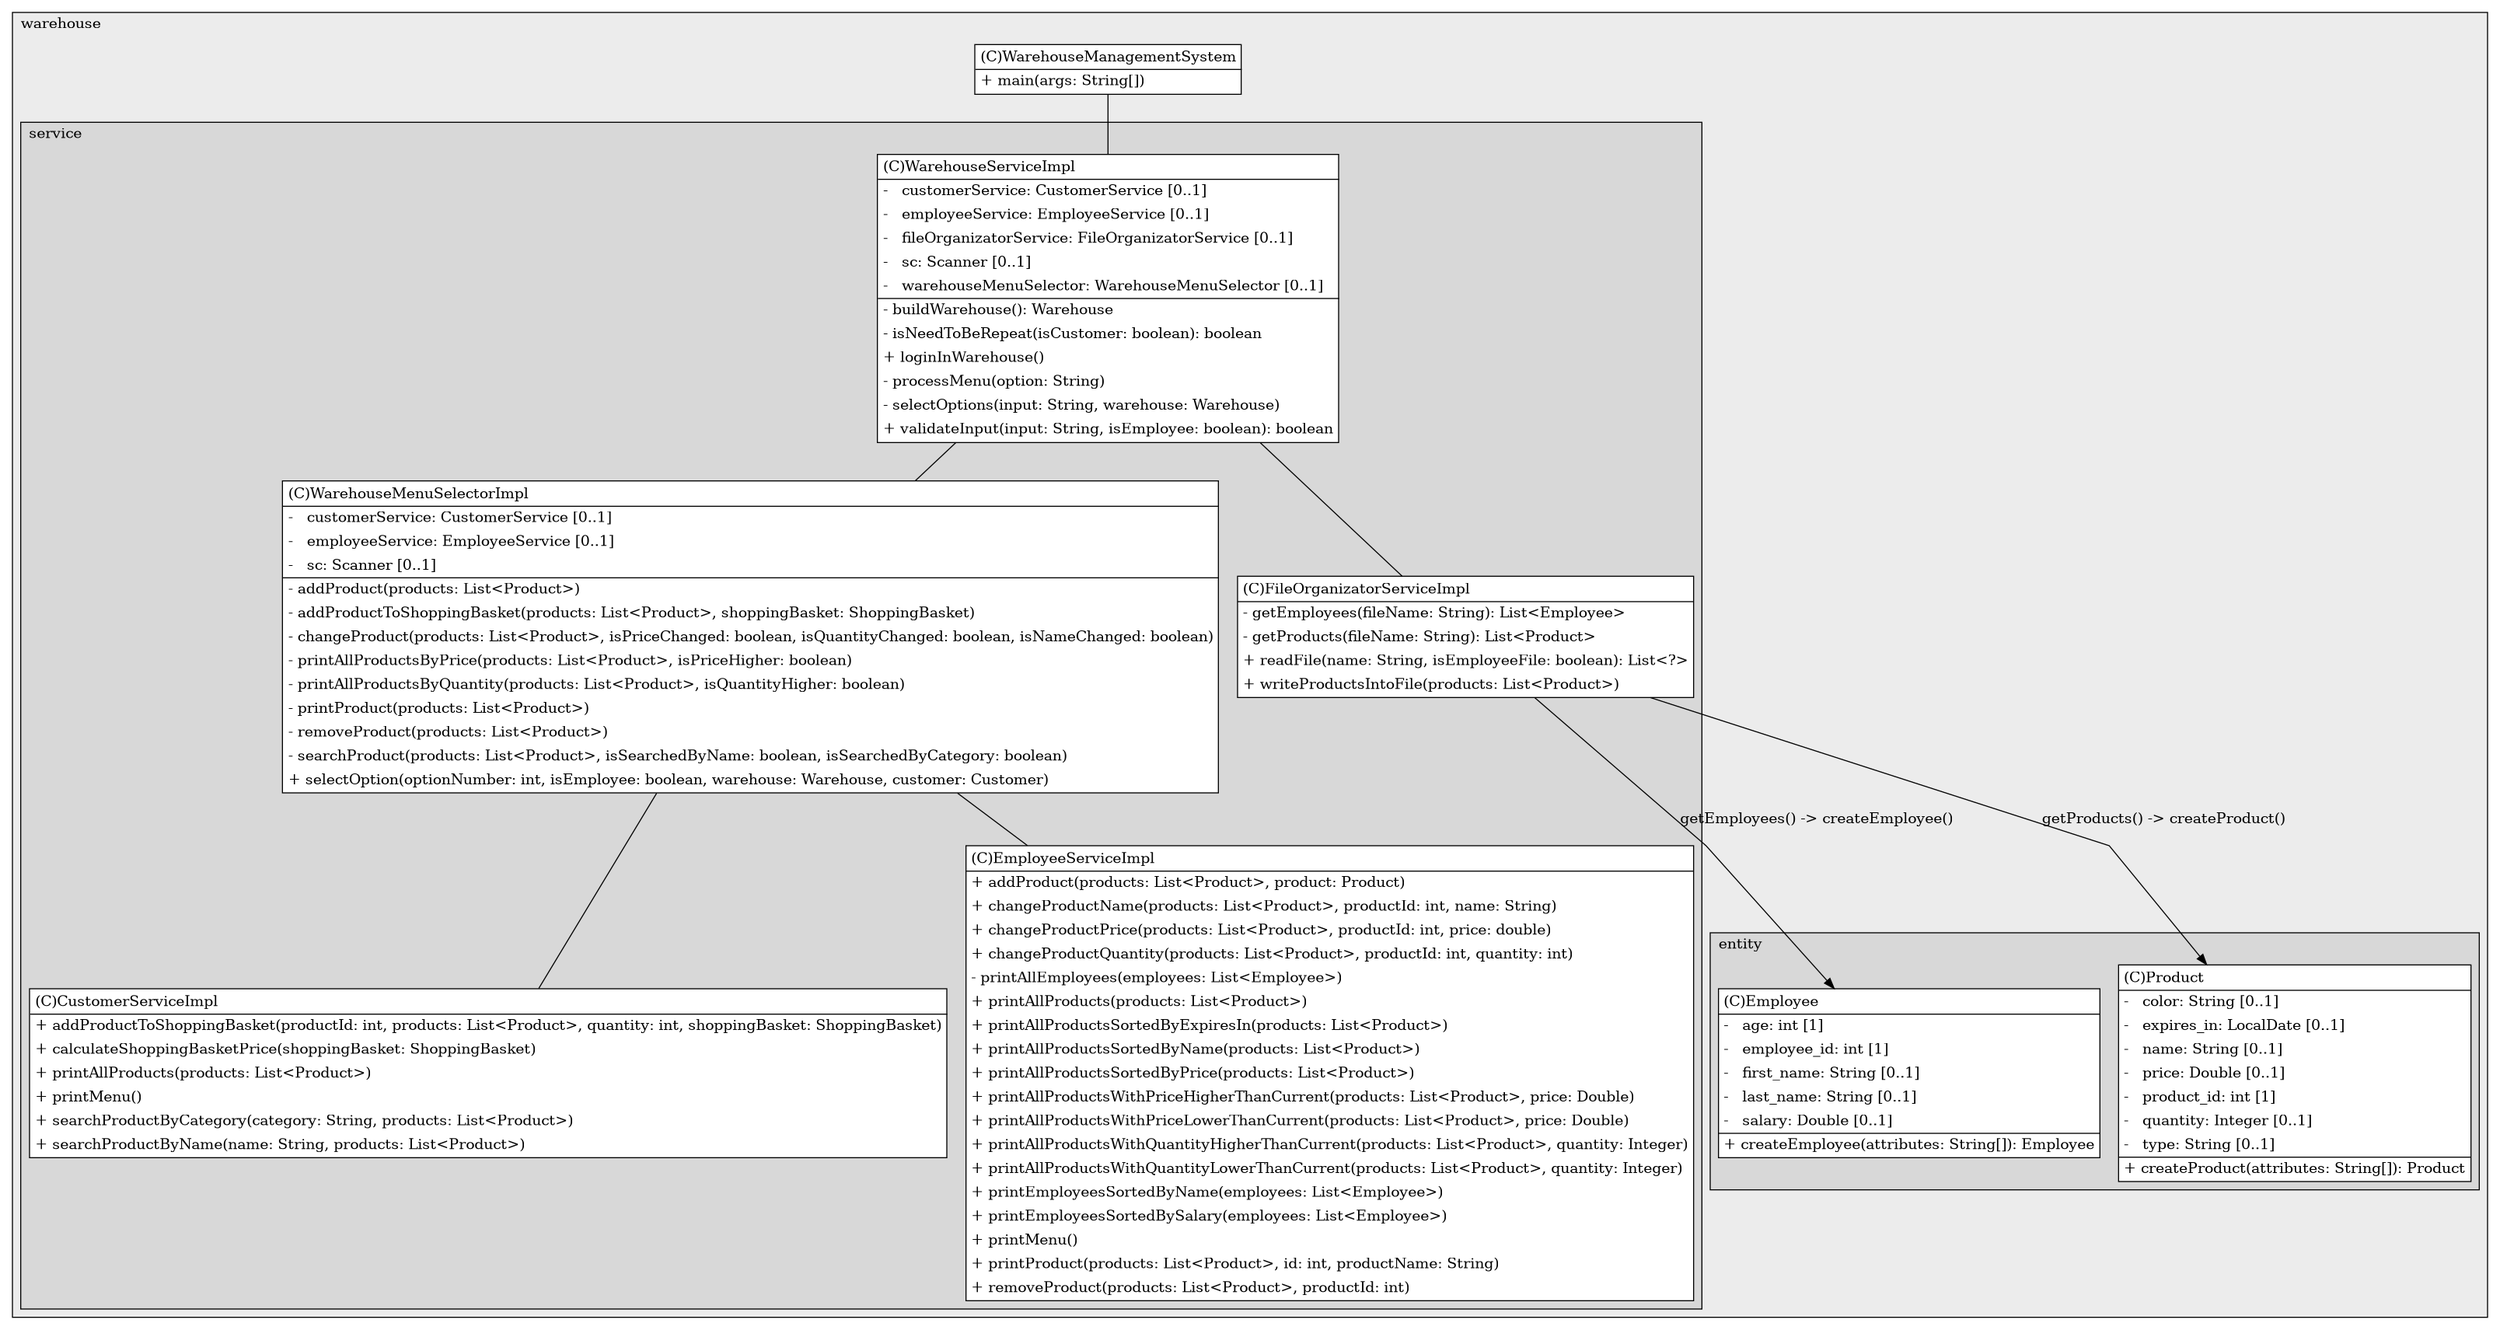 @startuml

/' diagram meta data start
config=StructureConfiguration;
{
  "projectClassification": {
    "searchMode": "OpenProject", // OpenProject, AllProjects
    "includedProjects": "",
    "pathEndKeywords": "*.impl",
    "isClientPath": "",
    "isClientName": "",
    "isTestPath": "",
    "isTestName": "",
    "isMappingPath": "",
    "isMappingName": "",
    "isDataAccessPath": "",
    "isDataAccessName": "",
    "isDataStructurePath": "",
    "isDataStructureName": "",
    "isInterfaceStructuresPath": "",
    "isInterfaceStructuresName": "",
    "isEntryPointPath": "",
    "isEntryPointName": "",
    "treatFinalFieldsAsMandatory": false
  },
  "graphRestriction": {
    "classPackageExcludeFilter": "",
    "classPackageIncludeFilter": "",
    "classNameExcludeFilter": "",
    "classNameIncludeFilter": "",
    "methodNameExcludeFilter": "",
    "methodNameIncludeFilter": "",
    "removeByInheritance": "", // inheritance/annotation based filtering is done in a second step
    "removeByAnnotation": "",
    "removeByClassPackage": "", // cleanup the graph after inheritance/annotation based filtering is done
    "removeByClassName": "",
    "cutMappings": false,
    "cutEnum": true,
    "cutTests": true,
    "cutClient": true,
    "cutDataAccess": false,
    "cutInterfaceStructures": false,
    "cutDataStructures": false,
    "cutGetterAndSetter": true,
    "cutConstructors": true
  },
  "graphTraversal": {
    "forwardDepth": 6,
    "backwardDepth": 6,
    "classPackageExcludeFilter": "",
    "classPackageIncludeFilter": "",
    "classNameExcludeFilter": "",
    "classNameIncludeFilter": "",
    "methodNameExcludeFilter": "",
    "methodNameIncludeFilter": "",
    "hideMappings": false,
    "hideDataStructures": false,
    "hidePrivateMethods": true,
    "hideInterfaceCalls": true, // indirection: implementation -> interface (is hidden) -> implementation
    "onlyShowApplicationEntryPoints": false, // root node is included
    "useMethodCallsForStructureDiagram": "ForwardOnly" // ForwardOnly, BothDirections, No
  },
  "details": {
    "aggregation": "GroupByClass", // ByClass, GroupByClass, None
    "showClassGenericTypes": true,
    "showMethods": true,
    "showMethodParameterNames": true,
    "showMethodParameterTypes": true,
    "showMethodReturnType": true,
    "showPackageLevels": 2,
    "showDetailedClassStructure": true
  },
  "rootClass": "com.warehouse.WarehouseManagementSystem",
  "extensionCallbackMethod": "" // qualified.class.name#methodName - signature: public static String method(String)
}
diagram meta data end '/



digraph g {
    rankdir="TB"
    splines=polyline
    

'nodes 
subgraph cluster_1997587773 { 
   	label=warehouse
	labeljust=l
	fillcolor="#ececec"
	style=filled
   
   WarehouseManagementSystem1714676374[
	label=<<TABLE BORDER="1" CELLBORDER="0" CELLPADDING="4" CELLSPACING="0">
<TR><TD ALIGN="LEFT" >(C)WarehouseManagementSystem</TD></TR>
<HR/>
<TR><TD ALIGN="LEFT" >+ main(args: String[])</TD></TR>
</TABLE>>
	style=filled
	margin=0
	shape=plaintext
	fillcolor="#FFFFFF"
];

subgraph cluster_1141924214 { 
   	label=service
	labeljust=l
	fillcolor="#d8d8d8"
	style=filled
   
   CustomerServiceImpl301677731[
	label=<<TABLE BORDER="1" CELLBORDER="0" CELLPADDING="4" CELLSPACING="0">
<TR><TD ALIGN="LEFT" >(C)CustomerServiceImpl</TD></TR>
<HR/>
<TR><TD ALIGN="LEFT" >+ addProductToShoppingBasket(productId: int, products: List&lt;Product&gt;, quantity: int, shoppingBasket: ShoppingBasket)</TD></TR>
<TR><TD ALIGN="LEFT" >+ calculateShoppingBasketPrice(shoppingBasket: ShoppingBasket)</TD></TR>
<TR><TD ALIGN="LEFT" >+ printAllProducts(products: List&lt;Product&gt;)</TD></TR>
<TR><TD ALIGN="LEFT" >+ printMenu()</TD></TR>
<TR><TD ALIGN="LEFT" >+ searchProductByCategory(category: String, products: List&lt;Product&gt;)</TD></TR>
<TR><TD ALIGN="LEFT" >+ searchProductByName(name: String, products: List&lt;Product&gt;)</TD></TR>
</TABLE>>
	style=filled
	margin=0
	shape=plaintext
	fillcolor="#FFFFFF"
];

EmployeeServiceImpl301677731[
	label=<<TABLE BORDER="1" CELLBORDER="0" CELLPADDING="4" CELLSPACING="0">
<TR><TD ALIGN="LEFT" >(C)EmployeeServiceImpl</TD></TR>
<HR/>
<TR><TD ALIGN="LEFT" >+ addProduct(products: List&lt;Product&gt;, product: Product)</TD></TR>
<TR><TD ALIGN="LEFT" >+ changeProductName(products: List&lt;Product&gt;, productId: int, name: String)</TD></TR>
<TR><TD ALIGN="LEFT" >+ changeProductPrice(products: List&lt;Product&gt;, productId: int, price: double)</TD></TR>
<TR><TD ALIGN="LEFT" >+ changeProductQuantity(products: List&lt;Product&gt;, productId: int, quantity: int)</TD></TR>
<TR><TD ALIGN="LEFT" >- printAllEmployees(employees: List&lt;Employee&gt;)</TD></TR>
<TR><TD ALIGN="LEFT" >+ printAllProducts(products: List&lt;Product&gt;)</TD></TR>
<TR><TD ALIGN="LEFT" >+ printAllProductsSortedByExpiresIn(products: List&lt;Product&gt;)</TD></TR>
<TR><TD ALIGN="LEFT" >+ printAllProductsSortedByName(products: List&lt;Product&gt;)</TD></TR>
<TR><TD ALIGN="LEFT" >+ printAllProductsSortedByPrice(products: List&lt;Product&gt;)</TD></TR>
<TR><TD ALIGN="LEFT" >+ printAllProductsWithPriceHigherThanCurrent(products: List&lt;Product&gt;, price: Double)</TD></TR>
<TR><TD ALIGN="LEFT" >+ printAllProductsWithPriceLowerThanCurrent(products: List&lt;Product&gt;, price: Double)</TD></TR>
<TR><TD ALIGN="LEFT" >+ printAllProductsWithQuantityHigherThanCurrent(products: List&lt;Product&gt;, quantity: Integer)</TD></TR>
<TR><TD ALIGN="LEFT" >+ printAllProductsWithQuantityLowerThanCurrent(products: List&lt;Product&gt;, quantity: Integer)</TD></TR>
<TR><TD ALIGN="LEFT" >+ printEmployeesSortedByName(employees: List&lt;Employee&gt;)</TD></TR>
<TR><TD ALIGN="LEFT" >+ printEmployeesSortedBySalary(employees: List&lt;Employee&gt;)</TD></TR>
<TR><TD ALIGN="LEFT" >+ printMenu()</TD></TR>
<TR><TD ALIGN="LEFT" >+ printProduct(products: List&lt;Product&gt;, id: int, productName: String)</TD></TR>
<TR><TD ALIGN="LEFT" >+ removeProduct(products: List&lt;Product&gt;, productId: int)</TD></TR>
</TABLE>>
	style=filled
	margin=0
	shape=plaintext
	fillcolor="#FFFFFF"
];

FileOrganizatorServiceImpl301677731[
	label=<<TABLE BORDER="1" CELLBORDER="0" CELLPADDING="4" CELLSPACING="0">
<TR><TD ALIGN="LEFT" >(C)FileOrganizatorServiceImpl</TD></TR>
<HR/>
<TR><TD ALIGN="LEFT" >- getEmployees(fileName: String): List&lt;Employee&gt;</TD></TR>
<TR><TD ALIGN="LEFT" >- getProducts(fileName: String): List&lt;Product&gt;</TD></TR>
<TR><TD ALIGN="LEFT" >+ readFile(name: String, isEmployeeFile: boolean): List&lt;?&gt;</TD></TR>
<TR><TD ALIGN="LEFT" >+ writeProductsIntoFile(products: List&lt;Product&gt;)</TD></TR>
</TABLE>>
	style=filled
	margin=0
	shape=plaintext
	fillcolor="#FFFFFF"
];

WarehouseMenuSelectorImpl301677731[
	label=<<TABLE BORDER="1" CELLBORDER="0" CELLPADDING="4" CELLSPACING="0">
<TR><TD ALIGN="LEFT" >(C)WarehouseMenuSelectorImpl</TD></TR>
<HR/>
<TR><TD ALIGN="LEFT" >-   customerService: CustomerService [0..1]</TD></TR>
<TR><TD ALIGN="LEFT" >-   employeeService: EmployeeService [0..1]</TD></TR>
<TR><TD ALIGN="LEFT" >-   sc: Scanner [0..1]</TD></TR>
<HR/>
<TR><TD ALIGN="LEFT" >- addProduct(products: List&lt;Product&gt;)</TD></TR>
<TR><TD ALIGN="LEFT" >- addProductToShoppingBasket(products: List&lt;Product&gt;, shoppingBasket: ShoppingBasket)</TD></TR>
<TR><TD ALIGN="LEFT" >- changeProduct(products: List&lt;Product&gt;, isPriceChanged: boolean, isQuantityChanged: boolean, isNameChanged: boolean)</TD></TR>
<TR><TD ALIGN="LEFT" >- printAllProductsByPrice(products: List&lt;Product&gt;, isPriceHigher: boolean)</TD></TR>
<TR><TD ALIGN="LEFT" >- printAllProductsByQuantity(products: List&lt;Product&gt;, isQuantityHigher: boolean)</TD></TR>
<TR><TD ALIGN="LEFT" >- printProduct(products: List&lt;Product&gt;)</TD></TR>
<TR><TD ALIGN="LEFT" >- removeProduct(products: List&lt;Product&gt;)</TD></TR>
<TR><TD ALIGN="LEFT" >- searchProduct(products: List&lt;Product&gt;, isSearchedByName: boolean, isSearchedByCategory: boolean)</TD></TR>
<TR><TD ALIGN="LEFT" >+ selectOption(optionNumber: int, isEmployee: boolean, warehouse: Warehouse, customer: Customer)</TD></TR>
</TABLE>>
	style=filled
	margin=0
	shape=plaintext
	fillcolor="#FFFFFF"
];

WarehouseServiceImpl301677731[
	label=<<TABLE BORDER="1" CELLBORDER="0" CELLPADDING="4" CELLSPACING="0">
<TR><TD ALIGN="LEFT" >(C)WarehouseServiceImpl</TD></TR>
<HR/>
<TR><TD ALIGN="LEFT" >-   customerService: CustomerService [0..1]</TD></TR>
<TR><TD ALIGN="LEFT" >-   employeeService: EmployeeService [0..1]</TD></TR>
<TR><TD ALIGN="LEFT" >-   fileOrganizatorService: FileOrganizatorService [0..1]</TD></TR>
<TR><TD ALIGN="LEFT" >-   sc: Scanner [0..1]</TD></TR>
<TR><TD ALIGN="LEFT" >-   warehouseMenuSelector: WarehouseMenuSelector [0..1]</TD></TR>
<HR/>
<TR><TD ALIGN="LEFT" >- buildWarehouse(): Warehouse</TD></TR>
<TR><TD ALIGN="LEFT" >- isNeedToBeRepeat(isCustomer: boolean): boolean</TD></TR>
<TR><TD ALIGN="LEFT" >+ loginInWarehouse()</TD></TR>
<TR><TD ALIGN="LEFT" >- processMenu(option: String)</TD></TR>
<TR><TD ALIGN="LEFT" >- selectOptions(input: String, warehouse: Warehouse)</TD></TR>
<TR><TD ALIGN="LEFT" >+ validateInput(input: String, isEmployee: boolean): boolean</TD></TR>
</TABLE>>
	style=filled
	margin=0
	shape=plaintext
	fillcolor="#FFFFFF"
];
} 

subgraph cluster_1260569234 { 
   	label=entity
	labeljust=l
	fillcolor="#d8d8d8"
	style=filled
   
   Employee1510559173[
	label=<<TABLE BORDER="1" CELLBORDER="0" CELLPADDING="4" CELLSPACING="0">
<TR><TD ALIGN="LEFT" >(C)Employee</TD></TR>
<HR/>
<TR><TD ALIGN="LEFT" >-   age: int [1]</TD></TR>
<TR><TD ALIGN="LEFT" >-   employee_id: int [1]</TD></TR>
<TR><TD ALIGN="LEFT" >-   first_name: String [0..1]</TD></TR>
<TR><TD ALIGN="LEFT" >-   last_name: String [0..1]</TD></TR>
<TR><TD ALIGN="LEFT" >-   salary: Double [0..1]</TD></TR>
<HR/>
<TR><TD ALIGN="LEFT" >+ createEmployee(attributes: String[]): Employee</TD></TR>
</TABLE>>
	style=filled
	margin=0
	shape=plaintext
	fillcolor="#FFFFFF"
];

Product1510559173[
	label=<<TABLE BORDER="1" CELLBORDER="0" CELLPADDING="4" CELLSPACING="0">
<TR><TD ALIGN="LEFT" >(C)Product</TD></TR>
<HR/>
<TR><TD ALIGN="LEFT" >-   color: String [0..1]</TD></TR>
<TR><TD ALIGN="LEFT" >-   expires_in: LocalDate [0..1]</TD></TR>
<TR><TD ALIGN="LEFT" >-   name: String [0..1]</TD></TR>
<TR><TD ALIGN="LEFT" >-   price: Double [0..1]</TD></TR>
<TR><TD ALIGN="LEFT" >-   product_id: int [1]</TD></TR>
<TR><TD ALIGN="LEFT" >-   quantity: Integer [0..1]</TD></TR>
<TR><TD ALIGN="LEFT" >-   type: String [0..1]</TD></TR>
<HR/>
<TR><TD ALIGN="LEFT" >+ createProduct(attributes: String[]): Product</TD></TR>
</TABLE>>
	style=filled
	margin=0
	shape=plaintext
	fillcolor="#FFFFFF"
];
} 
} 

'edges    
FileOrganizatorServiceImpl301677731 -> Employee1510559173[label="getEmployees() -> createEmployee()"];
FileOrganizatorServiceImpl301677731 -> Product1510559173[label="getProducts() -> createProduct()"];
WarehouseManagementSystem1714676374 -> WarehouseServiceImpl301677731[arrowhead=none];
WarehouseMenuSelectorImpl301677731 -> CustomerServiceImpl301677731[arrowhead=none];
WarehouseMenuSelectorImpl301677731 -> EmployeeServiceImpl301677731[arrowhead=none];
WarehouseServiceImpl301677731 -> FileOrganizatorServiceImpl301677731[arrowhead=none];
WarehouseServiceImpl301677731 -> WarehouseMenuSelectorImpl301677731[arrowhead=none];
    
}
@enduml